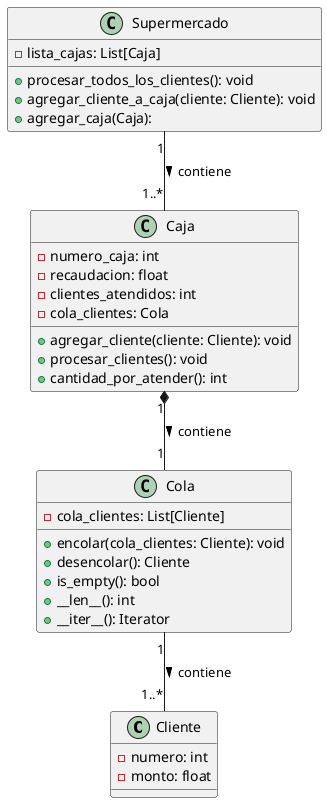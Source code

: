 @startuml supermercado

class Cliente {
  - numero: int
  - monto: float
}

class Cola {
  - cola_clientes: List[Cliente]
  + encolar(cola_clientes: Cliente): void
  + desencolar(): Cliente
  + is_empty(): bool
  + __len__(): int
  + __iter__(): Iterator
}

class Caja {
  - numero_caja: int
  - recaudacion: float
  - clientes_atendidos: int
  - cola_clientes: Cola
  + agregar_cliente(cliente: Cliente): void
  + procesar_clientes(): void
  + cantidad_por_atender(): int
}

class Supermercado {
  - lista_cajas: List[Caja]
  + procesar_todos_los_clientes(): void
  + agregar_cliente_a_caja(cliente: Cliente): void
  + agregar_caja(Caja): 
}

Caja "1" *-- "1" Cola : contiene >
Cola "1" -- "1..*" Cliente : contiene >
Supermercado "1" -- "1..*" Caja : contiene >

@enduml
